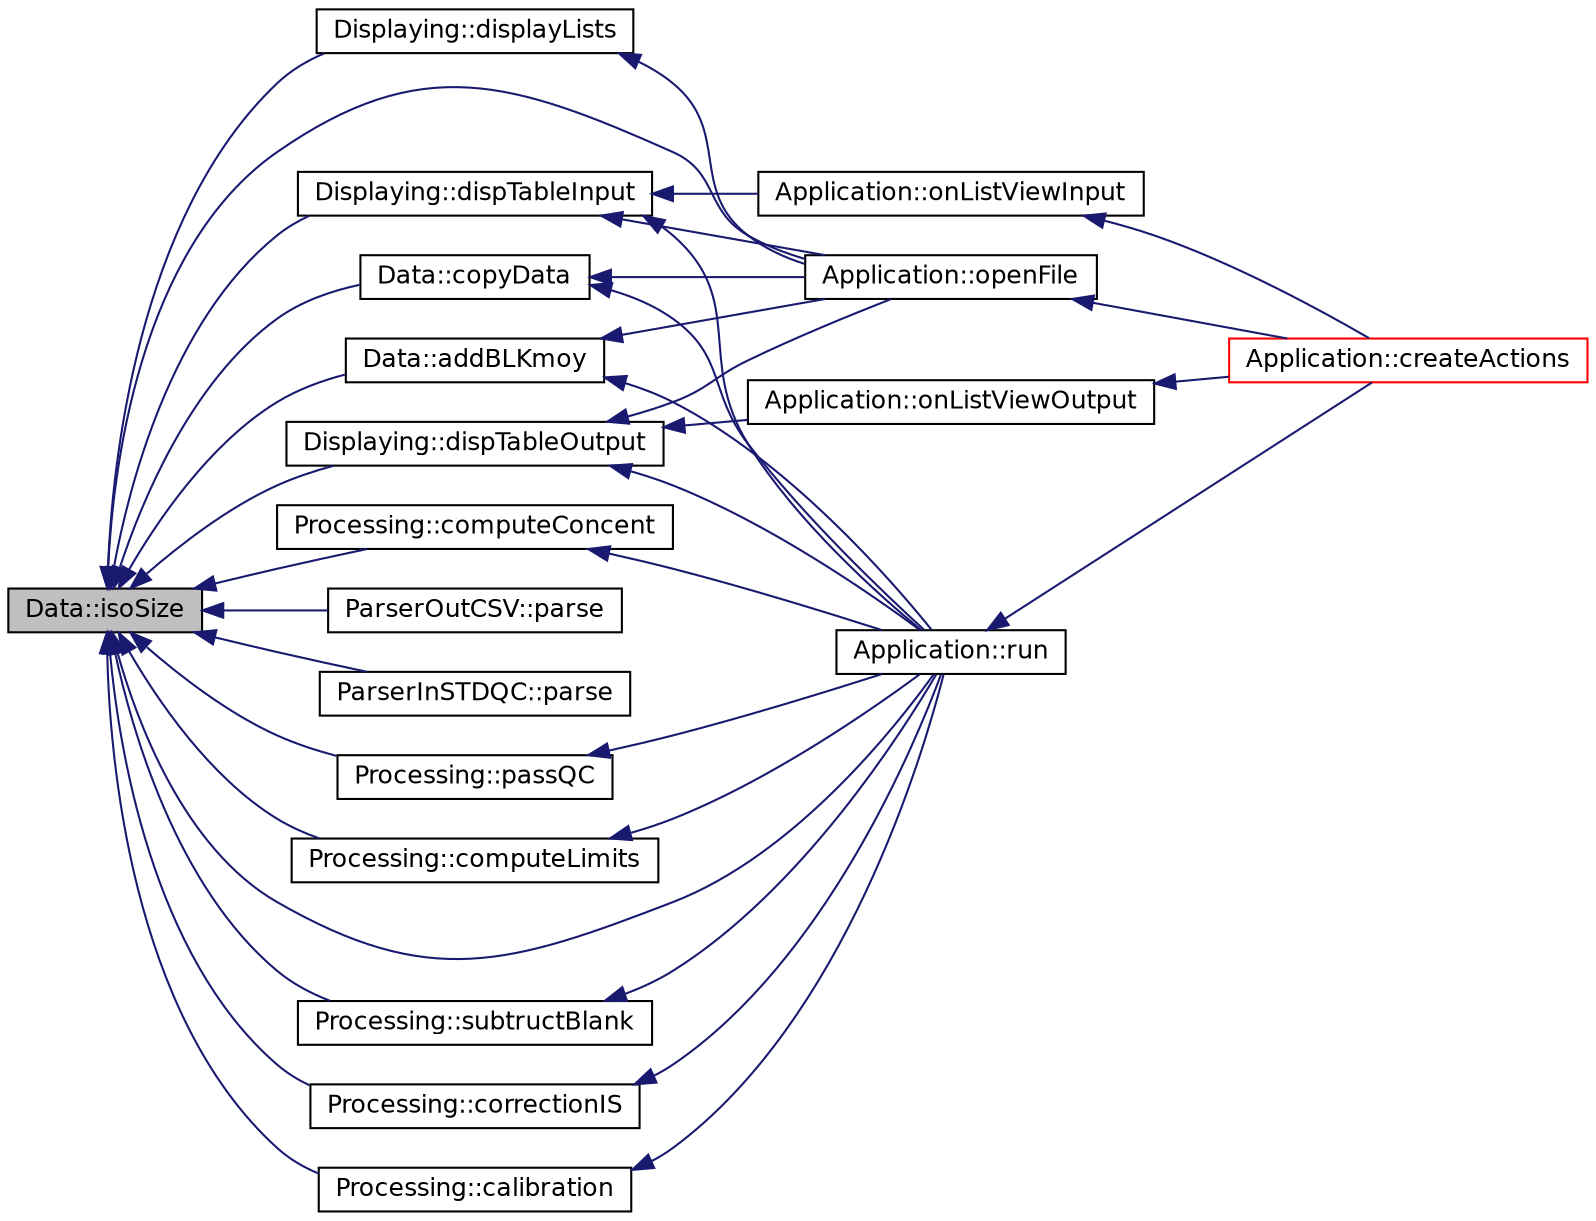 digraph "Data::isoSize"
{
 // INTERACTIVE_SVG=YES
  edge [fontname="Helvetica",fontsize="12",labelfontname="Helvetica",labelfontsize="12"];
  node [fontname="Helvetica",fontsize="12",shape=record];
  rankdir="LR";
  Node1 [label="Data::isoSize",height=0.2,width=0.4,color="black", fillcolor="grey75", style="filled" fontcolor="black"];
  Node1 -> Node2 [dir="back",color="midnightblue",fontsize="12",style="solid",fontname="Helvetica"];
  Node2 [label="Application::run",height=0.2,width=0.4,color="black", fillcolor="white", style="filled",URL="$a00001.html#a68965449404743bf1add056784d6cf81",tooltip="Slot of clicking on proceed button. "];
  Node2 -> Node3 [dir="back",color="midnightblue",fontsize="12",style="solid",fontname="Helvetica"];
  Node3 [label="Application::createActions",height=0.2,width=0.4,color="red", fillcolor="white", style="filled",URL="$a00001.html#a934cebb73a90017ac0ffb8ba9b0f251b",tooltip="Creation of HCI actions. "];
  Node1 -> Node4 [dir="back",color="midnightblue",fontsize="12",style="solid",fontname="Helvetica"];
  Node4 [label="Application::openFile",height=0.2,width=0.4,color="black", fillcolor="white", style="filled",URL="$a00001.html#ab7f9356b1eaa23c179500675d92a49d5",tooltip="Slot of clicking on open data file button. "];
  Node4 -> Node3 [dir="back",color="midnightblue",fontsize="12",style="solid",fontname="Helvetica"];
  Node1 -> Node5 [dir="back",color="midnightblue",fontsize="12",style="solid",fontname="Helvetica"];
  Node5 [label="Data::copyData",height=0.2,width=0.4,color="black", fillcolor="white", style="filled",URL="$a00002.html#a6fc1d983c7fa16eebd0d0b12cb505a30",tooltip="Copies data contain from the given parameter. "];
  Node5 -> Node2 [dir="back",color="midnightblue",fontsize="12",style="solid",fontname="Helvetica"];
  Node5 -> Node4 [dir="back",color="midnightblue",fontsize="12",style="solid",fontname="Helvetica"];
  Node1 -> Node6 [dir="back",color="midnightblue",fontsize="12",style="solid",fontname="Helvetica"];
  Node6 [label="Data::addBLKmoy",height=0.2,width=0.4,color="black", fillcolor="white", style="filled",URL="$a00002.html#a6ff99fcec4f0387958fff773969de591",tooltip="Adds a calculated Blank Solution. "];
  Node6 -> Node2 [dir="back",color="midnightblue",fontsize="12",style="solid",fontname="Helvetica"];
  Node6 -> Node4 [dir="back",color="midnightblue",fontsize="12",style="solid",fontname="Helvetica"];
  Node1 -> Node7 [dir="back",color="midnightblue",fontsize="12",style="solid",fontname="Helvetica"];
  Node7 [label="Displaying::dispTableInput",height=0.2,width=0.4,color="black", fillcolor="white", style="filled",URL="$a00003.html#a30730fad4ea063bd1a253de59a279ecc",tooltip="displays input data on the input Table "];
  Node7 -> Node8 [dir="back",color="midnightblue",fontsize="12",style="solid",fontname="Helvetica"];
  Node8 [label="Application::onListViewInput",height=0.2,width=0.4,color="black", fillcolor="white", style="filled",URL="$a00001.html#a046e614292cb3c01bf90568dbde70d0c",tooltip="Slot of clicking on Solutions list in input data view. "];
  Node8 -> Node3 [dir="back",color="midnightblue",fontsize="12",style="solid",fontname="Helvetica"];
  Node7 -> Node2 [dir="back",color="midnightblue",fontsize="12",style="solid",fontname="Helvetica"];
  Node7 -> Node4 [dir="back",color="midnightblue",fontsize="12",style="solid",fontname="Helvetica"];
  Node1 -> Node9 [dir="back",color="midnightblue",fontsize="12",style="solid",fontname="Helvetica"];
  Node9 [label="Displaying::dispTableOutput",height=0.2,width=0.4,color="black", fillcolor="white", style="filled",URL="$a00003.html#a773c819165ab712b4fd073ddddcd8695",tooltip="display output data on the output Table "];
  Node9 -> Node10 [dir="back",color="midnightblue",fontsize="12",style="solid",fontname="Helvetica"];
  Node10 [label="Application::onListViewOutput",height=0.2,width=0.4,color="black", fillcolor="white", style="filled",URL="$a00001.html#a8123f70b34dd0f69ba8ba756e23c0ce0",tooltip="Slot of clicking on Solutions list in output data view. "];
  Node10 -> Node3 [dir="back",color="midnightblue",fontsize="12",style="solid",fontname="Helvetica"];
  Node9 -> Node2 [dir="back",color="midnightblue",fontsize="12",style="solid",fontname="Helvetica"];
  Node9 -> Node4 [dir="back",color="midnightblue",fontsize="12",style="solid",fontname="Helvetica"];
  Node1 -> Node11 [dir="back",color="midnightblue",fontsize="12",style="solid",fontname="Helvetica"];
  Node11 [label="Displaying::displayLists",height=0.2,width=0.4,color="black", fillcolor="white", style="filled",URL="$a00003.html#a5948e8f752a67b250665cee57abdadb2",tooltip="Generates lists : of Elements, HR-MR-LR Elements and Blanks. "];
  Node11 -> Node4 [dir="back",color="midnightblue",fontsize="12",style="solid",fontname="Helvetica"];
  Node1 -> Node12 [dir="back",color="midnightblue",fontsize="12",style="solid",fontname="Helvetica"];
  Node12 [label="ParserOutCSV::parse",height=0.2,width=0.4,color="black", fillcolor="white", style="filled",URL="$a00010.html#aac066ac6d6c2c4d2391343af917c92b4",tooltip="Parsing Function. "];
  Node1 -> Node13 [dir="back",color="midnightblue",fontsize="12",style="solid",fontname="Helvetica"];
  Node13 [label="ParserInSTDQC::parse",height=0.2,width=0.4,color="black", fillcolor="white", style="filled",URL="$a00009.html#a8bdd62cece3dc339c2096c85044fad66",tooltip="Parsing Function. "];
  Node1 -> Node14 [dir="back",color="midnightblue",fontsize="12",style="solid",fontname="Helvetica"];
  Node14 [label="Processing::subtructBlank",height=0.2,width=0.4,color="black", fillcolor="white", style="filled",URL="$a00011.html#a409d37b18750104739ee43e169371a0b",tooltip="Applies Blank Substraction. "];
  Node14 -> Node2 [dir="back",color="midnightblue",fontsize="12",style="solid",fontname="Helvetica"];
  Node1 -> Node15 [dir="back",color="midnightblue",fontsize="12",style="solid",fontname="Helvetica"];
  Node15 [label="Processing::correctionIS",height=0.2,width=0.4,color="black", fillcolor="white", style="filled",URL="$a00011.html#aa96b9a34a756e39a01581416199328d3",tooltip="Applies Internal Standard Correction. "];
  Node15 -> Node2 [dir="back",color="midnightblue",fontsize="12",style="solid",fontname="Helvetica"];
  Node1 -> Node16 [dir="back",color="midnightblue",fontsize="12",style="solid",fontname="Helvetica"];
  Node16 [label="Processing::calibration",height=0.2,width=0.4,color="black", fillcolor="white", style="filled",URL="$a00011.html#aab8fde82e21bbe6c59a743bac8480c49",tooltip="Computes calibration lines. "];
  Node16 -> Node2 [dir="back",color="midnightblue",fontsize="12",style="solid",fontname="Helvetica"];
  Node1 -> Node17 [dir="back",color="midnightblue",fontsize="12",style="solid",fontname="Helvetica"];
  Node17 [label="Processing::computeConcent",height=0.2,width=0.4,color="black", fillcolor="white", style="filled",URL="$a00011.html#ac0d956c3e8bdbc42a3b24975b25c6dfd",tooltip="Computes concentrations on data container. "];
  Node17 -> Node2 [dir="back",color="midnightblue",fontsize="12",style="solid",fontname="Helvetica"];
  Node1 -> Node18 [dir="back",color="midnightblue",fontsize="12",style="solid",fontname="Helvetica"];
  Node18 [label="Processing::passQC",height=0.2,width=0.4,color="black", fillcolor="white", style="filled",URL="$a00011.html#a092b32603577be8f4482f2d5d5f7ff30",tooltip="Quality control after data processing. "];
  Node18 -> Node2 [dir="back",color="midnightblue",fontsize="12",style="solid",fontname="Helvetica"];
  Node1 -> Node19 [dir="back",color="midnightblue",fontsize="12",style="solid",fontname="Helvetica"];
  Node19 [label="Processing::computeLimits",height=0.2,width=0.4,color="black", fillcolor="white", style="filled",URL="$a00011.html#ac6f31cca949dba1d4aa18b746311dd2f",tooltip="Computes limits - of detection (LOD), of Quantification (LOQ) "];
  Node19 -> Node2 [dir="back",color="midnightblue",fontsize="12",style="solid",fontname="Helvetica"];
}
